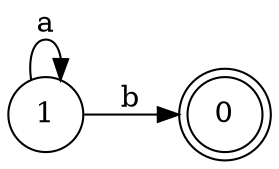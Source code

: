 digraph {
	rankdir = LR;
	size = "30,20";
	node [shape = doublecircle]; "0";
	node [shape = circle]; "1";
	"1" -> "1" [label = "a"];
	"1" -> "0" [label = "b"];
}